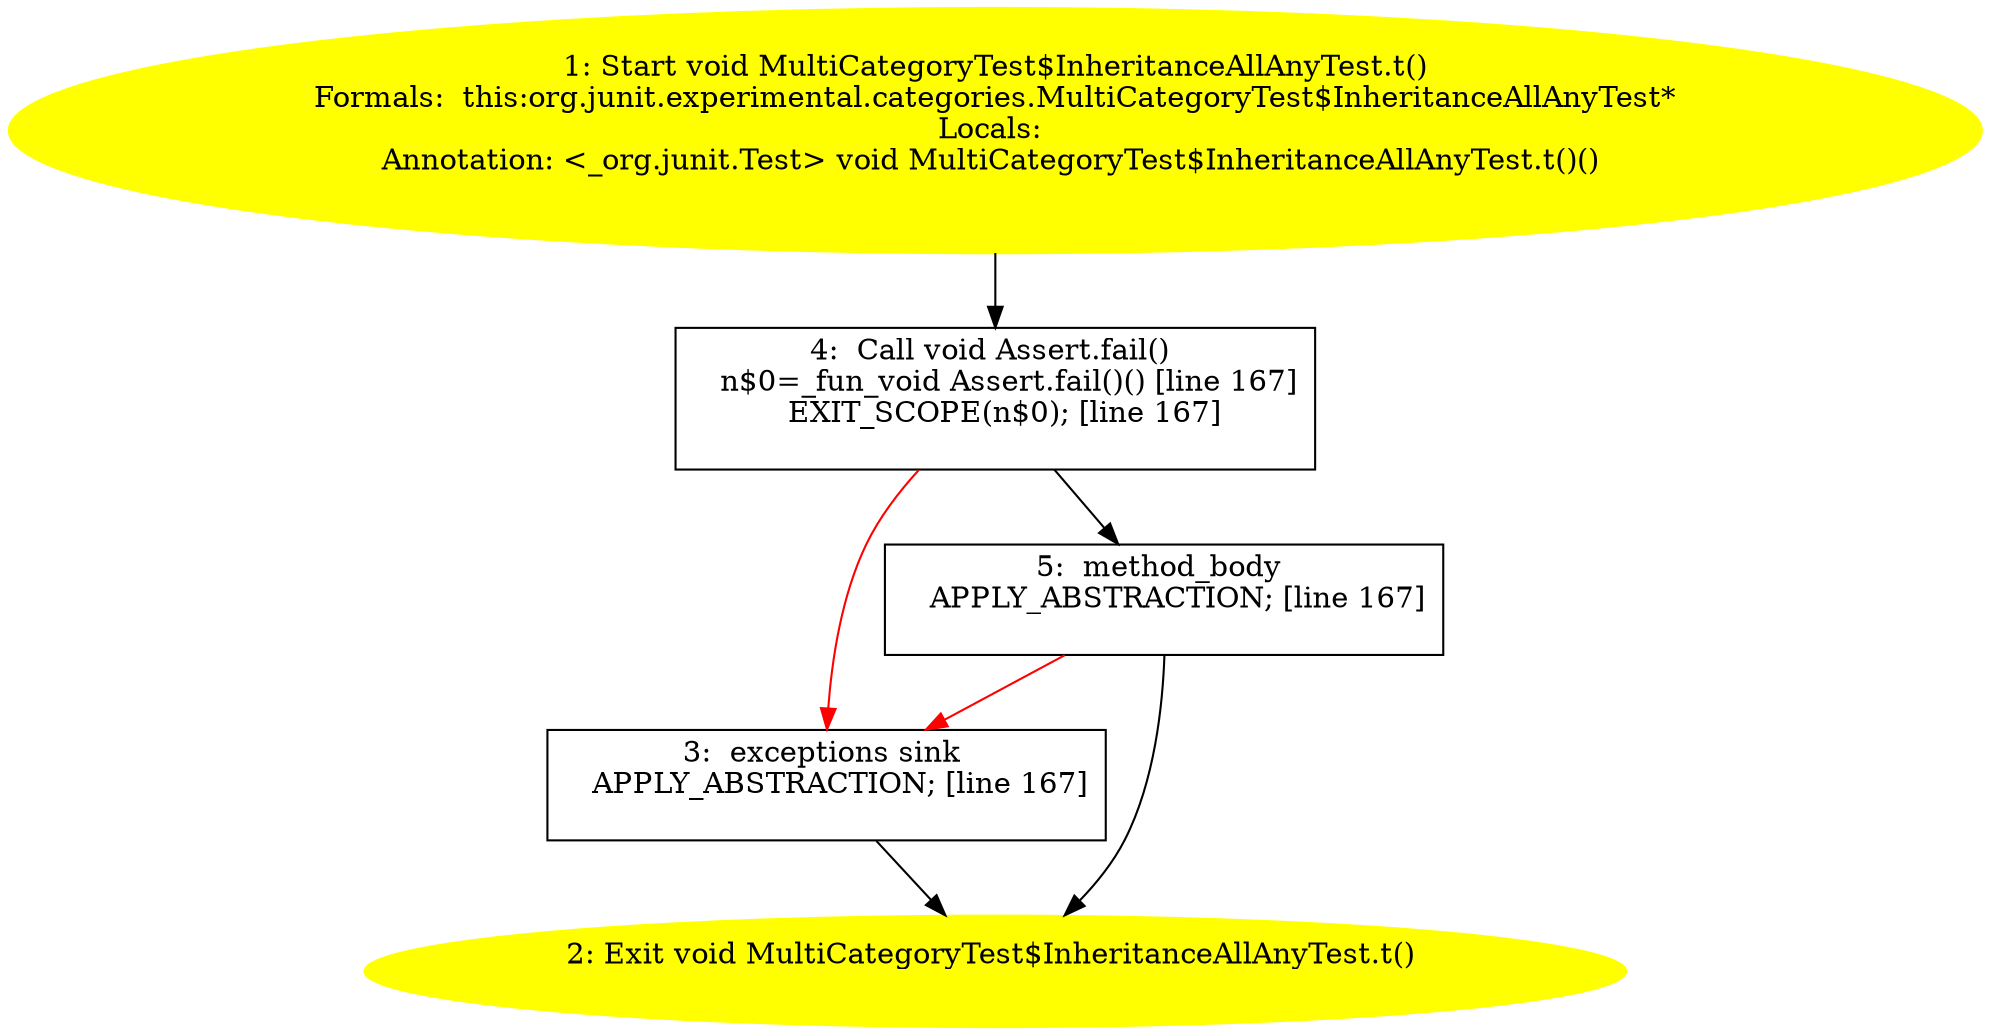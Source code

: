 /* @generated */
digraph cfg {
"org.junit.experimental.categories.MultiCategoryTest$InheritanceAllAnyTest.t():void.7d59cf3f51741669b3a6feee1870accb_1" [label="1: Start void MultiCategoryTest$InheritanceAllAnyTest.t()\nFormals:  this:org.junit.experimental.categories.MultiCategoryTest$InheritanceAllAnyTest*\nLocals: \nAnnotation: <_org.junit.Test> void MultiCategoryTest$InheritanceAllAnyTest.t()() \n  " color=yellow style=filled]
	

	 "org.junit.experimental.categories.MultiCategoryTest$InheritanceAllAnyTest.t():void.7d59cf3f51741669b3a6feee1870accb_1" -> "org.junit.experimental.categories.MultiCategoryTest$InheritanceAllAnyTest.t():void.7d59cf3f51741669b3a6feee1870accb_4" ;
"org.junit.experimental.categories.MultiCategoryTest$InheritanceAllAnyTest.t():void.7d59cf3f51741669b3a6feee1870accb_2" [label="2: Exit void MultiCategoryTest$InheritanceAllAnyTest.t() \n  " color=yellow style=filled]
	

"org.junit.experimental.categories.MultiCategoryTest$InheritanceAllAnyTest.t():void.7d59cf3f51741669b3a6feee1870accb_3" [label="3:  exceptions sink \n   APPLY_ABSTRACTION; [line 167]\n " shape="box"]
	

	 "org.junit.experimental.categories.MultiCategoryTest$InheritanceAllAnyTest.t():void.7d59cf3f51741669b3a6feee1870accb_3" -> "org.junit.experimental.categories.MultiCategoryTest$InheritanceAllAnyTest.t():void.7d59cf3f51741669b3a6feee1870accb_2" ;
"org.junit.experimental.categories.MultiCategoryTest$InheritanceAllAnyTest.t():void.7d59cf3f51741669b3a6feee1870accb_4" [label="4:  Call void Assert.fail() \n   n$0=_fun_void Assert.fail()() [line 167]\n  EXIT_SCOPE(n$0); [line 167]\n " shape="box"]
	

	 "org.junit.experimental.categories.MultiCategoryTest$InheritanceAllAnyTest.t():void.7d59cf3f51741669b3a6feee1870accb_4" -> "org.junit.experimental.categories.MultiCategoryTest$InheritanceAllAnyTest.t():void.7d59cf3f51741669b3a6feee1870accb_5" ;
	 "org.junit.experimental.categories.MultiCategoryTest$InheritanceAllAnyTest.t():void.7d59cf3f51741669b3a6feee1870accb_4" -> "org.junit.experimental.categories.MultiCategoryTest$InheritanceAllAnyTest.t():void.7d59cf3f51741669b3a6feee1870accb_3" [color="red" ];
"org.junit.experimental.categories.MultiCategoryTest$InheritanceAllAnyTest.t():void.7d59cf3f51741669b3a6feee1870accb_5" [label="5:  method_body \n   APPLY_ABSTRACTION; [line 167]\n " shape="box"]
	

	 "org.junit.experimental.categories.MultiCategoryTest$InheritanceAllAnyTest.t():void.7d59cf3f51741669b3a6feee1870accb_5" -> "org.junit.experimental.categories.MultiCategoryTest$InheritanceAllAnyTest.t():void.7d59cf3f51741669b3a6feee1870accb_2" ;
	 "org.junit.experimental.categories.MultiCategoryTest$InheritanceAllAnyTest.t():void.7d59cf3f51741669b3a6feee1870accb_5" -> "org.junit.experimental.categories.MultiCategoryTest$InheritanceAllAnyTest.t():void.7d59cf3f51741669b3a6feee1870accb_3" [color="red" ];
}
